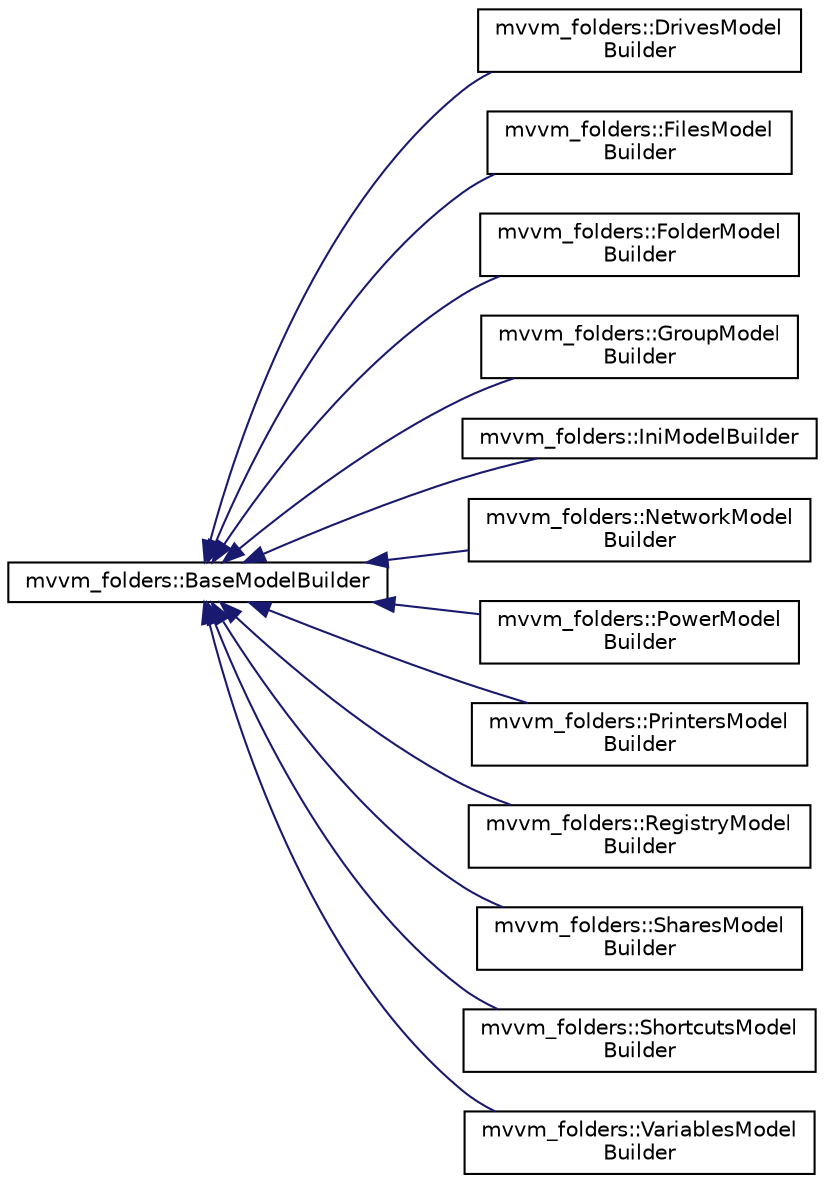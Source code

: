 digraph "Graphical Class Hierarchy"
{
 // LATEX_PDF_SIZE
  edge [fontname="Helvetica",fontsize="10",labelfontname="Helvetica",labelfontsize="10"];
  node [fontname="Helvetica",fontsize="10",shape=record];
  rankdir="LR";
  Node0 [label="mvvm_folders::BaseModelBuilder",height=0.2,width=0.4,color="black", fillcolor="white", style="filled",URL="$classmvvm__folders_1_1_base_model_builder.html",tooltip=" "];
  Node0 -> Node1 [dir="back",color="midnightblue",fontsize="10",style="solid",fontname="Helvetica"];
  Node1 [label="mvvm_folders::DrivesModel\lBuilder",height=0.2,width=0.4,color="black", fillcolor="white", style="filled",URL="$classmvvm__folders_1_1_drives_model_builder.html",tooltip=" "];
  Node0 -> Node2 [dir="back",color="midnightblue",fontsize="10",style="solid",fontname="Helvetica"];
  Node2 [label="mvvm_folders::FilesModel\lBuilder",height=0.2,width=0.4,color="black", fillcolor="white", style="filled",URL="$classmvvm__folders_1_1_files_model_builder.html",tooltip=" "];
  Node0 -> Node3 [dir="back",color="midnightblue",fontsize="10",style="solid",fontname="Helvetica"];
  Node3 [label="mvvm_folders::FolderModel\lBuilder",height=0.2,width=0.4,color="black", fillcolor="white", style="filled",URL="$classmvvm__folders_1_1_folder_model_builder.html",tooltip=" "];
  Node0 -> Node4 [dir="back",color="midnightblue",fontsize="10",style="solid",fontname="Helvetica"];
  Node4 [label="mvvm_folders::GroupModel\lBuilder",height=0.2,width=0.4,color="black", fillcolor="white", style="filled",URL="$classmvvm__folders_1_1_group_model_builder.html",tooltip=" "];
  Node0 -> Node5 [dir="back",color="midnightblue",fontsize="10",style="solid",fontname="Helvetica"];
  Node5 [label="mvvm_folders::IniModelBuilder",height=0.2,width=0.4,color="black", fillcolor="white", style="filled",URL="$classmvvm__folders_1_1_ini_model_builder.html",tooltip=" "];
  Node0 -> Node6 [dir="back",color="midnightblue",fontsize="10",style="solid",fontname="Helvetica"];
  Node6 [label="mvvm_folders::NetworkModel\lBuilder",height=0.2,width=0.4,color="black", fillcolor="white", style="filled",URL="$classmvvm__folders_1_1_network_model_builder.html",tooltip=" "];
  Node0 -> Node7 [dir="back",color="midnightblue",fontsize="10",style="solid",fontname="Helvetica"];
  Node7 [label="mvvm_folders::PowerModel\lBuilder",height=0.2,width=0.4,color="black", fillcolor="white", style="filled",URL="$classmvvm__folders_1_1_power_model_builder.html",tooltip=" "];
  Node0 -> Node8 [dir="back",color="midnightblue",fontsize="10",style="solid",fontname="Helvetica"];
  Node8 [label="mvvm_folders::PrintersModel\lBuilder",height=0.2,width=0.4,color="black", fillcolor="white", style="filled",URL="$classmvvm__folders_1_1_printers_model_builder.html",tooltip=" "];
  Node0 -> Node9 [dir="back",color="midnightblue",fontsize="10",style="solid",fontname="Helvetica"];
  Node9 [label="mvvm_folders::RegistryModel\lBuilder",height=0.2,width=0.4,color="black", fillcolor="white", style="filled",URL="$classmvvm__folders_1_1_registry_model_builder.html",tooltip=" "];
  Node0 -> Node10 [dir="back",color="midnightblue",fontsize="10",style="solid",fontname="Helvetica"];
  Node10 [label="mvvm_folders::SharesModel\lBuilder",height=0.2,width=0.4,color="black", fillcolor="white", style="filled",URL="$classmvvm__folders_1_1_shares_model_builder.html",tooltip=" "];
  Node0 -> Node11 [dir="back",color="midnightblue",fontsize="10",style="solid",fontname="Helvetica"];
  Node11 [label="mvvm_folders::ShortcutsModel\lBuilder",height=0.2,width=0.4,color="black", fillcolor="white", style="filled",URL="$classmvvm__folders_1_1_shortcuts_model_builder.html",tooltip=" "];
  Node0 -> Node12 [dir="back",color="midnightblue",fontsize="10",style="solid",fontname="Helvetica"];
  Node12 [label="mvvm_folders::VariablesModel\lBuilder",height=0.2,width=0.4,color="black", fillcolor="white", style="filled",URL="$classmvvm__folders_1_1_variables_model_builder.html",tooltip=" "];
}
